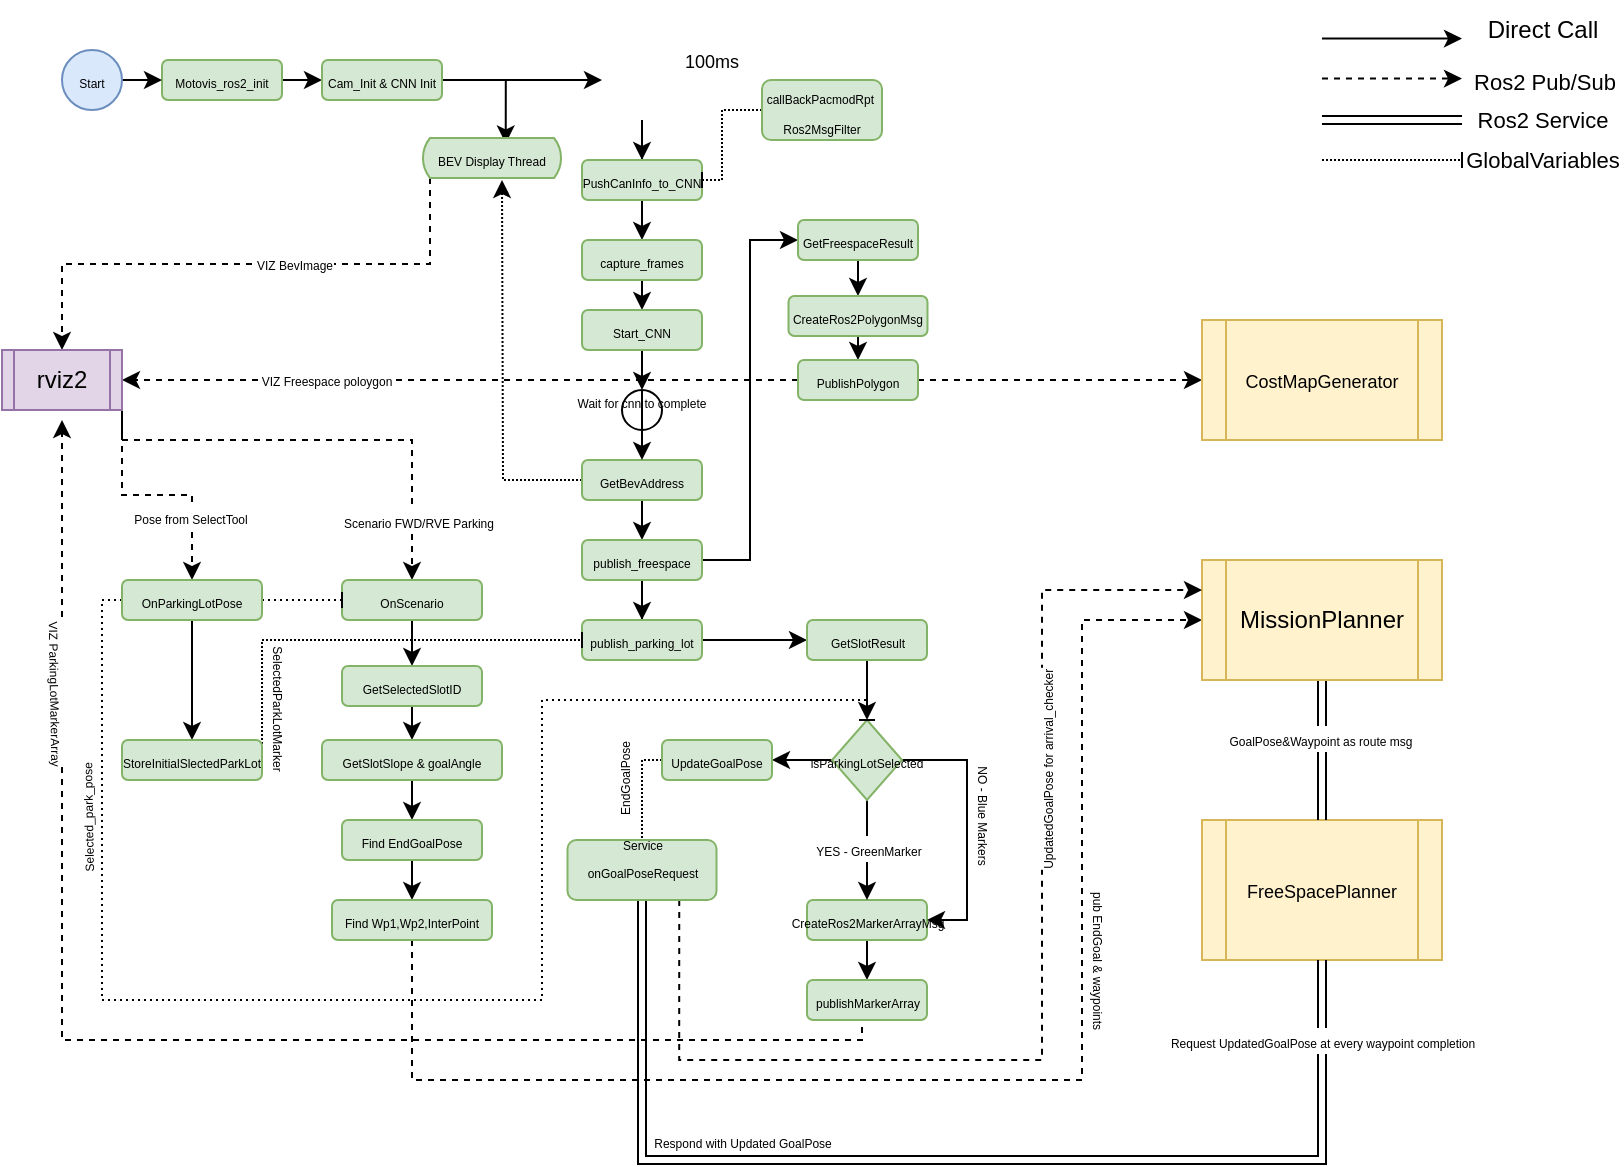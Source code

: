 <mxfile version="21.6.2" type="github">
  <diagram name="Page-1" id="-mco7TJi4aRfyRzVMiyg">
    <mxGraphModel dx="989" dy="553" grid="1" gridSize="10" guides="1" tooltips="1" connect="1" arrows="1" fold="1" page="1" pageScale="1" pageWidth="850" pageHeight="1100" math="0" shadow="0">
      <root>
        <mxCell id="0" />
        <mxCell id="1" parent="0" />
        <mxCell id="SGgT7MJGST8tAyNsxuXf-23" style="edgeStyle=orthogonalEdgeStyle;rounded=0;orthogonalLoop=1;jettySize=auto;html=1;exitX=1;exitY=0.5;exitDx=0;exitDy=0;entryX=0;entryY=0.5;entryDx=0;entryDy=0;" parent="1" source="SGgT7MJGST8tAyNsxuXf-1" target="SGgT7MJGST8tAyNsxuXf-3" edge="1">
          <mxGeometry relative="1" as="geometry" />
        </mxCell>
        <mxCell id="SGgT7MJGST8tAyNsxuXf-1" value="&lt;font style=&quot;font-size: 6px;&quot;&gt;Motovis_ros2_init&lt;/font&gt;" style="rounded=1;whiteSpace=wrap;html=1;fillColor=#d5e8d4;strokeColor=#82b366;" parent="1" vertex="1">
          <mxGeometry x="80" y="50" width="60" height="20" as="geometry" />
        </mxCell>
        <mxCell id="SGgT7MJGST8tAyNsxuXf-22" style="edgeStyle=orthogonalEdgeStyle;rounded=0;orthogonalLoop=1;jettySize=auto;html=1;exitX=1;exitY=0.5;exitDx=0;exitDy=0;entryX=0;entryY=0.5;entryDx=0;entryDy=0;" parent="1" source="SGgT7MJGST8tAyNsxuXf-2" target="SGgT7MJGST8tAyNsxuXf-1" edge="1">
          <mxGeometry relative="1" as="geometry" />
        </mxCell>
        <mxCell id="SGgT7MJGST8tAyNsxuXf-2" value="&lt;font style=&quot;font-size: 6px;&quot;&gt;Start&lt;/font&gt;" style="ellipse;whiteSpace=wrap;html=1;aspect=fixed;fillColor=#dae8fc;strokeColor=#6c8ebf;" parent="1" vertex="1">
          <mxGeometry x="30" y="45" width="30" height="30" as="geometry" />
        </mxCell>
        <mxCell id="SGgT7MJGST8tAyNsxuXf-24" style="edgeStyle=orthogonalEdgeStyle;rounded=0;orthogonalLoop=1;jettySize=auto;html=1;exitX=1;exitY=0.5;exitDx=0;exitDy=0;" parent="1" source="SGgT7MJGST8tAyNsxuXf-3" target="SGgT7MJGST8tAyNsxuXf-9" edge="1">
          <mxGeometry relative="1" as="geometry" />
        </mxCell>
        <mxCell id="SGgT7MJGST8tAyNsxuXf-25" style="edgeStyle=orthogonalEdgeStyle;rounded=0;orthogonalLoop=1;jettySize=auto;html=1;exitX=1;exitY=0.5;exitDx=0;exitDy=0;entryX=0.598;entryY=0.136;entryDx=0;entryDy=0;entryPerimeter=0;" parent="1" source="SGgT7MJGST8tAyNsxuXf-3" target="SGgT7MJGST8tAyNsxuXf-20" edge="1">
          <mxGeometry relative="1" as="geometry" />
        </mxCell>
        <mxCell id="SGgT7MJGST8tAyNsxuXf-3" value="&lt;font style=&quot;font-size: 6px;&quot;&gt;Cam_Init &amp;amp; CNN Init&lt;/font&gt;" style="rounded=1;whiteSpace=wrap;html=1;fillColor=#d5e8d4;strokeColor=#82b366;" parent="1" vertex="1">
          <mxGeometry x="160" y="50" width="60" height="20" as="geometry" />
        </mxCell>
        <mxCell id="SGgT7MJGST8tAyNsxuXf-27" style="edgeStyle=orthogonalEdgeStyle;rounded=0;orthogonalLoop=1;jettySize=auto;html=1;exitX=0.5;exitY=1;exitDx=0;exitDy=0;" parent="1" source="SGgT7MJGST8tAyNsxuXf-9" target="SGgT7MJGST8tAyNsxuXf-11" edge="1">
          <mxGeometry relative="1" as="geometry" />
        </mxCell>
        <mxCell id="SGgT7MJGST8tAyNsxuXf-9" value="" style="shape=image;html=1;verticalAlign=top;verticalLabelPosition=bottom;labelBackgroundColor=#ffffff;imageAspect=0;aspect=fixed;image=https://cdn3.iconfinder.com/data/icons/arrows-set-12/512/history-128.png" parent="1" vertex="1">
          <mxGeometry x="300" y="40" width="40" height="40" as="geometry" />
        </mxCell>
        <mxCell id="SGgT7MJGST8tAyNsxuXf-28" style="edgeStyle=orthogonalEdgeStyle;rounded=0;orthogonalLoop=1;jettySize=auto;html=1;exitX=0.5;exitY=1;exitDx=0;exitDy=0;entryX=0.5;entryY=0;entryDx=0;entryDy=0;" parent="1" source="SGgT7MJGST8tAyNsxuXf-11" target="SGgT7MJGST8tAyNsxuXf-13" edge="1">
          <mxGeometry relative="1" as="geometry" />
        </mxCell>
        <mxCell id="SGgT7MJGST8tAyNsxuXf-11" value="&lt;font style=&quot;font-size: 6px;&quot;&gt;PushCanInfo_to_CNN&lt;/font&gt;" style="rounded=1;whiteSpace=wrap;html=1;fillColor=#d5e8d4;strokeColor=#82b366;" parent="1" vertex="1">
          <mxGeometry x="290" y="100" width="60" height="20" as="geometry" />
        </mxCell>
        <mxCell id="SGgT7MJGST8tAyNsxuXf-29" style="edgeStyle=orthogonalEdgeStyle;rounded=0;orthogonalLoop=1;jettySize=auto;html=1;exitX=0.5;exitY=1;exitDx=0;exitDy=0;entryX=0.5;entryY=0;entryDx=0;entryDy=0;" parent="1" source="SGgT7MJGST8tAyNsxuXf-13" target="SGgT7MJGST8tAyNsxuXf-14" edge="1">
          <mxGeometry relative="1" as="geometry" />
        </mxCell>
        <mxCell id="SGgT7MJGST8tAyNsxuXf-13" value="&lt;font style=&quot;font-size: 6px;&quot;&gt;capture_frames&lt;/font&gt;" style="rounded=1;whiteSpace=wrap;html=1;fillColor=#d5e8d4;strokeColor=#82b366;" parent="1" vertex="1">
          <mxGeometry x="290" y="140" width="60" height="20" as="geometry" />
        </mxCell>
        <mxCell id="SGgT7MJGST8tAyNsxuXf-32" style="edgeStyle=orthogonalEdgeStyle;rounded=0;orthogonalLoop=1;jettySize=auto;html=1;exitX=0.5;exitY=1;exitDx=0;exitDy=0;entryX=0.5;entryY=0;entryDx=0;entryDy=0;" parent="1" source="SGgT7MJGST8tAyNsxuXf-14" target="SGgT7MJGST8tAyNsxuXf-31" edge="1">
          <mxGeometry relative="1" as="geometry" />
        </mxCell>
        <mxCell id="SGgT7MJGST8tAyNsxuXf-14" value="&lt;span style=&quot;font-size: 6px;&quot;&gt;Start_CNN&lt;/span&gt;" style="rounded=1;whiteSpace=wrap;html=1;fillColor=#d5e8d4;strokeColor=#82b366;" parent="1" vertex="1">
          <mxGeometry x="290" y="175" width="60" height="20" as="geometry" />
        </mxCell>
        <mxCell id="SGgT7MJGST8tAyNsxuXf-38" style="edgeStyle=orthogonalEdgeStyle;rounded=0;orthogonalLoop=1;jettySize=auto;html=1;exitX=0;exitY=0.5;exitDx=0;exitDy=0;dashed=1;dashPattern=1 1;" parent="1" source="SGgT7MJGST8tAyNsxuXf-15" edge="1">
          <mxGeometry relative="1" as="geometry">
            <mxPoint x="250" y="110" as="targetPoint" />
          </mxGeometry>
        </mxCell>
        <mxCell id="SGgT7MJGST8tAyNsxuXf-39" style="edgeStyle=orthogonalEdgeStyle;rounded=0;orthogonalLoop=1;jettySize=auto;html=1;exitX=0.5;exitY=1;exitDx=0;exitDy=0;entryX=0.5;entryY=0;entryDx=0;entryDy=0;" parent="1" source="SGgT7MJGST8tAyNsxuXf-15" target="SGgT7MJGST8tAyNsxuXf-17" edge="1">
          <mxGeometry relative="1" as="geometry" />
        </mxCell>
        <mxCell id="SGgT7MJGST8tAyNsxuXf-15" value="&lt;font style=&quot;font-size: 6px;&quot;&gt;GetBevAddress&lt;/font&gt;" style="rounded=1;whiteSpace=wrap;html=1;fillColor=#d5e8d4;strokeColor=#82b366;" parent="1" vertex="1">
          <mxGeometry x="290" y="250" width="60" height="20" as="geometry" />
        </mxCell>
        <mxCell id="SGgT7MJGST8tAyNsxuXf-40" style="edgeStyle=orthogonalEdgeStyle;rounded=0;orthogonalLoop=1;jettySize=auto;html=1;exitX=1;exitY=0.5;exitDx=0;exitDy=0;entryX=0;entryY=0.5;entryDx=0;entryDy=0;" parent="1" source="SGgT7MJGST8tAyNsxuXf-17" target="SGgT7MJGST8tAyNsxuXf-19" edge="1">
          <mxGeometry relative="1" as="geometry" />
        </mxCell>
        <mxCell id="SGgT7MJGST8tAyNsxuXf-91" style="edgeStyle=orthogonalEdgeStyle;rounded=0;orthogonalLoop=1;jettySize=auto;html=1;exitX=0.5;exitY=1;exitDx=0;exitDy=0;" parent="1" source="SGgT7MJGST8tAyNsxuXf-17" target="SGgT7MJGST8tAyNsxuXf-52" edge="1">
          <mxGeometry relative="1" as="geometry" />
        </mxCell>
        <mxCell id="SGgT7MJGST8tAyNsxuXf-17" value="&lt;font style=&quot;font-size: 6px;&quot;&gt;publish_freespace&lt;/font&gt;" style="rounded=1;whiteSpace=wrap;html=1;fillColor=#d5e8d4;strokeColor=#82b366;" parent="1" vertex="1">
          <mxGeometry x="290" y="290" width="60" height="20" as="geometry" />
        </mxCell>
        <mxCell id="SGgT7MJGST8tAyNsxuXf-119" style="edgeStyle=orthogonalEdgeStyle;rounded=0;orthogonalLoop=1;jettySize=auto;html=1;exitX=0.5;exitY=1;exitDx=0;exitDy=0;entryX=0.5;entryY=0;entryDx=0;entryDy=0;" parent="1" source="SGgT7MJGST8tAyNsxuXf-19" target="SGgT7MJGST8tAyNsxuXf-41" edge="1">
          <mxGeometry relative="1" as="geometry" />
        </mxCell>
        <mxCell id="SGgT7MJGST8tAyNsxuXf-19" value="&lt;font style=&quot;font-size: 6px;&quot;&gt;GetFreespaceResult&lt;/font&gt;" style="rounded=1;whiteSpace=wrap;html=1;fillColor=#d5e8d4;strokeColor=#82b366;" parent="1" vertex="1">
          <mxGeometry x="398" y="130" width="60" height="20" as="geometry" />
        </mxCell>
        <mxCell id="SGgT7MJGST8tAyNsxuXf-54" style="edgeStyle=orthogonalEdgeStyle;rounded=0;orthogonalLoop=1;jettySize=auto;html=1;exitX=0;exitY=0;exitDx=4;exitDy=20;exitPerimeter=0;dashed=1;" parent="1" source="SGgT7MJGST8tAyNsxuXf-20" target="SGgT7MJGST8tAyNsxuXf-53" edge="1">
          <mxGeometry relative="1" as="geometry" />
        </mxCell>
        <mxCell id="SGgT7MJGST8tAyNsxuXf-117" value="&lt;font style=&quot;font-size: 6px;&quot;&gt;VIZ BevImage&lt;/font&gt;" style="edgeLabel;html=1;align=center;verticalAlign=middle;resizable=0;points=[];" parent="SGgT7MJGST8tAyNsxuXf-54" vertex="1" connectable="0">
          <mxGeometry x="-0.178" y="-1" relative="1" as="geometry">
            <mxPoint as="offset" />
          </mxGeometry>
        </mxCell>
        <mxCell id="SGgT7MJGST8tAyNsxuXf-20" value="&lt;font style=&quot;font-size: 6px;&quot;&gt;BEV Display Thread&lt;/font&gt;" style="html=1;dashed=0;whiteSpace=wrap;shape=mxgraph.dfd.loop;fillColor=#d5e8d4;strokeColor=#82b366;" parent="1" vertex="1">
          <mxGeometry x="210" y="89" width="70" height="20" as="geometry" />
        </mxCell>
        <mxCell id="SGgT7MJGST8tAyNsxuXf-33" style="edgeStyle=orthogonalEdgeStyle;rounded=0;orthogonalLoop=1;jettySize=auto;html=1;exitX=0.5;exitY=1;exitDx=0;exitDy=0;entryX=0.5;entryY=0;entryDx=0;entryDy=0;" parent="1" source="SGgT7MJGST8tAyNsxuXf-31" target="SGgT7MJGST8tAyNsxuXf-15" edge="1">
          <mxGeometry relative="1" as="geometry" />
        </mxCell>
        <mxCell id="SGgT7MJGST8tAyNsxuXf-31" value="" style="shape=lineEllipse;line=vertical;perimeter=ellipsePerimeter;whiteSpace=wrap;html=1;backgroundOutline=1;" parent="1" vertex="1">
          <mxGeometry x="310" y="215" width="20" height="20" as="geometry" />
        </mxCell>
        <mxCell id="SGgT7MJGST8tAyNsxuXf-34" value="&lt;font style=&quot;font-size: 6px;&quot;&gt;Wait for cnn to complete&lt;/font&gt;" style="text;html=1;strokeColor=none;fillColor=none;align=center;verticalAlign=middle;whiteSpace=wrap;rounded=0;" parent="1" vertex="1">
          <mxGeometry x="280" y="215" width="80" height="10" as="geometry" />
        </mxCell>
        <mxCell id="SGgT7MJGST8tAyNsxuXf-120" style="edgeStyle=orthogonalEdgeStyle;rounded=0;orthogonalLoop=1;jettySize=auto;html=1;exitX=0.5;exitY=1;exitDx=0;exitDy=0;entryX=0.5;entryY=0;entryDx=0;entryDy=0;" parent="1" source="SGgT7MJGST8tAyNsxuXf-41" target="SGgT7MJGST8tAyNsxuXf-45" edge="1">
          <mxGeometry relative="1" as="geometry" />
        </mxCell>
        <mxCell id="SGgT7MJGST8tAyNsxuXf-41" value="&lt;font style=&quot;font-size: 6px;&quot;&gt;CreateRos2PolygonMsg&lt;/font&gt;" style="rounded=1;whiteSpace=wrap;html=1;fillColor=#d5e8d4;strokeColor=#82b366;" parent="1" vertex="1">
          <mxGeometry x="393.25" y="168" width="69.5" height="20" as="geometry" />
        </mxCell>
        <mxCell id="SGgT7MJGST8tAyNsxuXf-51" style="edgeStyle=orthogonalEdgeStyle;rounded=0;orthogonalLoop=1;jettySize=auto;html=1;exitX=1;exitY=0.5;exitDx=0;exitDy=0;entryX=0;entryY=0.5;entryDx=0;entryDy=0;dashed=1;" parent="1" source="SGgT7MJGST8tAyNsxuXf-45" target="SGgT7MJGST8tAyNsxuXf-49" edge="1">
          <mxGeometry relative="1" as="geometry" />
        </mxCell>
        <mxCell id="SGgT7MJGST8tAyNsxuXf-55" style="edgeStyle=orthogonalEdgeStyle;rounded=0;orthogonalLoop=1;jettySize=auto;html=1;exitX=0;exitY=0.5;exitDx=0;exitDy=0;entryX=1;entryY=0.5;entryDx=0;entryDy=0;dashed=1;" parent="1" source="SGgT7MJGST8tAyNsxuXf-45" target="SGgT7MJGST8tAyNsxuXf-53" edge="1">
          <mxGeometry relative="1" as="geometry">
            <Array as="points">
              <mxPoint x="395" y="210" />
              <mxPoint x="140" y="210" />
              <mxPoint x="140" y="215" />
            </Array>
          </mxGeometry>
        </mxCell>
        <mxCell id="SGgT7MJGST8tAyNsxuXf-116" value="&lt;font style=&quot;font-size: 6px;&quot;&gt;VIZ Freespace poloygon&lt;/font&gt;" style="edgeLabel;html=1;align=center;verticalAlign=middle;resizable=0;points=[];" parent="SGgT7MJGST8tAyNsxuXf-55" vertex="1" connectable="0">
          <mxGeometry x="0.396" y="-1" relative="1" as="geometry">
            <mxPoint as="offset" />
          </mxGeometry>
        </mxCell>
        <mxCell id="SGgT7MJGST8tAyNsxuXf-45" value="&lt;font style=&quot;font-size: 6px;&quot;&gt;PublishPolygon&lt;/font&gt;" style="rounded=1;whiteSpace=wrap;html=1;fillColor=#d5e8d4;strokeColor=#82b366;" parent="1" vertex="1">
          <mxGeometry x="398" y="200" width="60" height="20" as="geometry" />
        </mxCell>
        <mxCell id="SGgT7MJGST8tAyNsxuXf-49" value="&lt;font style=&quot;font-size: 9px;&quot;&gt;CostMapGenerator&lt;/font&gt;" style="shape=process;whiteSpace=wrap;html=1;backgroundOutline=1;fillColor=#fff2cc;strokeColor=#d6b656;" parent="1" vertex="1">
          <mxGeometry x="600" y="180" width="120" height="60" as="geometry" />
        </mxCell>
        <mxCell id="SGgT7MJGST8tAyNsxuXf-50" value="&lt;font style=&quot;font-size: 9px;&quot;&gt;FreeSpacePlanner&lt;/font&gt;" style="shape=process;whiteSpace=wrap;html=1;backgroundOutline=1;fillColor=#fff2cc;strokeColor=#d6b656;" parent="1" vertex="1">
          <mxGeometry x="600" y="430" width="120" height="70" as="geometry" />
        </mxCell>
        <mxCell id="SGgT7MJGST8tAyNsxuXf-60" style="edgeStyle=orthogonalEdgeStyle;rounded=0;orthogonalLoop=1;jettySize=auto;html=1;exitX=1;exitY=0.5;exitDx=0;exitDy=0;entryX=0;entryY=0.5;entryDx=0;entryDy=0;" parent="1" source="SGgT7MJGST8tAyNsxuXf-52" target="SGgT7MJGST8tAyNsxuXf-57" edge="1">
          <mxGeometry relative="1" as="geometry">
            <mxPoint x="380" y="330" as="targetPoint" />
          </mxGeometry>
        </mxCell>
        <mxCell id="SGgT7MJGST8tAyNsxuXf-52" value="&lt;font style=&quot;font-size: 6px;&quot;&gt;publish_parking_lot&lt;/font&gt;" style="rounded=1;whiteSpace=wrap;html=1;fillColor=#d5e8d4;strokeColor=#82b366;" parent="1" vertex="1">
          <mxGeometry x="290" y="330" width="60" height="20" as="geometry" />
        </mxCell>
        <mxCell id="SGgT7MJGST8tAyNsxuXf-74" style="edgeStyle=orthogonalEdgeStyle;rounded=0;orthogonalLoop=1;jettySize=auto;html=1;exitX=1;exitY=0.5;exitDx=0;exitDy=0;entryX=0.5;entryY=0;entryDx=0;entryDy=0;dashed=1;" parent="1" source="SGgT7MJGST8tAyNsxuXf-53" target="SGgT7MJGST8tAyNsxuXf-73" edge="1">
          <mxGeometry relative="1" as="geometry">
            <Array as="points">
              <mxPoint x="60" y="240" />
              <mxPoint x="205" y="240" />
            </Array>
          </mxGeometry>
        </mxCell>
        <mxCell id="SGgT7MJGST8tAyNsxuXf-75" value="&lt;font style=&quot;font-size: 6px;&quot;&gt;Scenario FWD/RVE Parking&lt;/font&gt;" style="edgeLabel;html=1;align=center;verticalAlign=middle;resizable=0;points=[];rotation=0;" parent="SGgT7MJGST8tAyNsxuXf-74" vertex="1" connectable="0">
          <mxGeometry x="0.259" relative="1" as="geometry">
            <mxPoint x="24" y="40" as="offset" />
          </mxGeometry>
        </mxCell>
        <mxCell id="SGgT7MJGST8tAyNsxuXf-99" style="edgeStyle=orthogonalEdgeStyle;rounded=0;orthogonalLoop=1;jettySize=auto;html=1;exitX=1;exitY=1;exitDx=0;exitDy=0;dashed=1;" parent="1" source="SGgT7MJGST8tAyNsxuXf-53" target="SGgT7MJGST8tAyNsxuXf-98" edge="1">
          <mxGeometry relative="1" as="geometry" />
        </mxCell>
        <mxCell id="SGgT7MJGST8tAyNsxuXf-100" value="&lt;font style=&quot;font-size: 6px;&quot;&gt;Pose from SelectTool&lt;/font&gt;" style="edgeLabel;html=1;align=center;verticalAlign=middle;resizable=0;points=[];" parent="SGgT7MJGST8tAyNsxuXf-99" vertex="1" connectable="0">
          <mxGeometry x="0.459" y="-1" relative="1" as="geometry">
            <mxPoint as="offset" />
          </mxGeometry>
        </mxCell>
        <mxCell id="SGgT7MJGST8tAyNsxuXf-53" value="rviz2" style="shape=process;whiteSpace=wrap;html=1;backgroundOutline=1;fillColor=#e1d5e7;strokeColor=#9673a6;" parent="1" vertex="1">
          <mxGeometry y="195" width="60" height="30" as="geometry" />
        </mxCell>
        <mxCell id="SGgT7MJGST8tAyNsxuXf-107" style="edgeStyle=orthogonalEdgeStyle;rounded=0;orthogonalLoop=1;jettySize=auto;html=1;exitX=0.5;exitY=1;exitDx=0;exitDy=0;entryX=0.5;entryY=0;entryDx=0;entryDy=0;" parent="1" source="SGgT7MJGST8tAyNsxuXf-57" target="SGgT7MJGST8tAyNsxuXf-64" edge="1">
          <mxGeometry relative="1" as="geometry" />
        </mxCell>
        <mxCell id="SGgT7MJGST8tAyNsxuXf-57" value="&lt;font style=&quot;font-size: 6px;&quot;&gt;GetSlotResult&lt;/font&gt;" style="rounded=1;whiteSpace=wrap;html=1;fillColor=#d5e8d4;strokeColor=#82b366;" parent="1" vertex="1">
          <mxGeometry x="402.5" y="330" width="60" height="20" as="geometry" />
        </mxCell>
        <mxCell id="SGgT7MJGST8tAyNsxuXf-102" style="edgeStyle=orthogonalEdgeStyle;rounded=0;orthogonalLoop=1;jettySize=auto;html=1;exitX=0.5;exitY=1;exitDx=0;exitDy=0;entryX=0.5;entryY=0;entryDx=0;entryDy=0;" parent="1" source="SGgT7MJGST8tAyNsxuXf-62" target="SGgT7MJGST8tAyNsxuXf-70" edge="1">
          <mxGeometry relative="1" as="geometry" />
        </mxCell>
        <mxCell id="SGgT7MJGST8tAyNsxuXf-62" value="&lt;font style=&quot;font-size: 6px;&quot;&gt;CreateRos2MarkerArrayMsg&lt;/font&gt;" style="rounded=1;whiteSpace=wrap;html=1;fillColor=#d5e8d4;strokeColor=#82b366;" parent="1" vertex="1">
          <mxGeometry x="402.5" y="470" width="60" height="20" as="geometry" />
        </mxCell>
        <mxCell id="SGgT7MJGST8tAyNsxuXf-65" style="edgeStyle=orthogonalEdgeStyle;rounded=0;orthogonalLoop=1;jettySize=auto;html=1;exitX=0.5;exitY=1;exitDx=0;exitDy=0;entryX=0.5;entryY=0;entryDx=0;entryDy=0;" parent="1" source="SGgT7MJGST8tAyNsxuXf-64" target="SGgT7MJGST8tAyNsxuXf-62" edge="1">
          <mxGeometry relative="1" as="geometry" />
        </mxCell>
        <mxCell id="SGgT7MJGST8tAyNsxuXf-66" value="&lt;font style=&quot;font-size: 6px;&quot;&gt;YES - GreenMarker&lt;/font&gt;" style="edgeLabel;html=1;align=center;verticalAlign=middle;resizable=0;points=[];" parent="SGgT7MJGST8tAyNsxuXf-65" vertex="1" connectable="0">
          <mxGeometry x="-0.219" y="2" relative="1" as="geometry">
            <mxPoint x="-2" y="4" as="offset" />
          </mxGeometry>
        </mxCell>
        <mxCell id="SGgT7MJGST8tAyNsxuXf-67" style="edgeStyle=orthogonalEdgeStyle;rounded=0;orthogonalLoop=1;jettySize=auto;html=1;exitX=1;exitY=0.5;exitDx=0;exitDy=0;entryX=1;entryY=0.5;entryDx=0;entryDy=0;" parent="1" source="SGgT7MJGST8tAyNsxuXf-64" target="SGgT7MJGST8tAyNsxuXf-62" edge="1">
          <mxGeometry relative="1" as="geometry" />
        </mxCell>
        <mxCell id="SGgT7MJGST8tAyNsxuXf-68" value="&lt;font style=&quot;font-size: 6px;&quot;&gt;NO - Blue Markers&lt;/font&gt;" style="edgeLabel;html=1;align=center;verticalAlign=middle;resizable=0;points=[];rotation=90;" parent="SGgT7MJGST8tAyNsxuXf-67" vertex="1" connectable="0">
          <mxGeometry x="-0.138" y="-2" relative="1" as="geometry">
            <mxPoint x="12" y="3" as="offset" />
          </mxGeometry>
        </mxCell>
        <mxCell id="SGgT7MJGST8tAyNsxuXf-106" style="edgeStyle=orthogonalEdgeStyle;rounded=0;orthogonalLoop=1;jettySize=auto;html=1;exitX=0.5;exitY=1;exitDx=0;exitDy=0;entryX=1;entryY=0.5;entryDx=0;entryDy=0;" parent="1" source="SGgT7MJGST8tAyNsxuXf-64" target="SGgT7MJGST8tAyNsxuXf-105" edge="1">
          <mxGeometry relative="1" as="geometry">
            <Array as="points">
              <mxPoint x="433" y="400" />
            </Array>
          </mxGeometry>
        </mxCell>
        <mxCell id="SGgT7MJGST8tAyNsxuXf-64" value="&lt;font style=&quot;font-size: 6px;&quot;&gt;isParkingLotSelected&lt;/font&gt;" style="rhombus;whiteSpace=wrap;html=1;fillColor=#d5e8d4;strokeColor=#82b366;" parent="1" vertex="1">
          <mxGeometry x="415" y="380" width="35" height="40" as="geometry" />
        </mxCell>
        <mxCell id="SGgT7MJGST8tAyNsxuXf-92" style="edgeStyle=orthogonalEdgeStyle;rounded=0;orthogonalLoop=1;jettySize=auto;html=1;exitX=0.5;exitY=1;exitDx=0;exitDy=0;dashed=1;" parent="1" source="SGgT7MJGST8tAyNsxuXf-70" edge="1">
          <mxGeometry relative="1" as="geometry">
            <mxPoint x="30" y="230" as="targetPoint" />
            <Array as="points">
              <mxPoint x="430" y="540" />
              <mxPoint x="30" y="540" />
            </Array>
          </mxGeometry>
        </mxCell>
        <mxCell id="SGgT7MJGST8tAyNsxuXf-93" value="&lt;font style=&quot;font-size: 6px;&quot;&gt;VIZ ParkingLotMarkerArray&lt;/font&gt;" style="edgeLabel;html=1;align=center;verticalAlign=middle;resizable=0;points=[];rotation=89;" parent="SGgT7MJGST8tAyNsxuXf-92" vertex="1" connectable="0">
          <mxGeometry x="0.624" y="2" relative="1" as="geometry">
            <mxPoint as="offset" />
          </mxGeometry>
        </mxCell>
        <mxCell id="SGgT7MJGST8tAyNsxuXf-70" value="&lt;font style=&quot;font-size: 6px;&quot;&gt;publishMarkerArray&lt;/font&gt;" style="rounded=1;whiteSpace=wrap;html=1;fillColor=#d5e8d4;strokeColor=#82b366;" parent="1" vertex="1">
          <mxGeometry x="402.5" y="510" width="60" height="20" as="geometry" />
        </mxCell>
        <mxCell id="SGgT7MJGST8tAyNsxuXf-84" style="edgeStyle=orthogonalEdgeStyle;rounded=0;orthogonalLoop=1;jettySize=auto;html=1;exitX=0.5;exitY=1;exitDx=0;exitDy=0;entryX=0.5;entryY=0;entryDx=0;entryDy=0;" parent="1" source="SGgT7MJGST8tAyNsxuXf-73" target="SGgT7MJGST8tAyNsxuXf-76" edge="1">
          <mxGeometry relative="1" as="geometry" />
        </mxCell>
        <mxCell id="SGgT7MJGST8tAyNsxuXf-73" value="&lt;font style=&quot;font-size: 6px;&quot;&gt;OnScenario&lt;/font&gt;" style="rounded=1;whiteSpace=wrap;html=1;fillColor=#d5e8d4;strokeColor=#82b366;" parent="1" vertex="1">
          <mxGeometry x="170" y="310" width="70" height="20" as="geometry" />
        </mxCell>
        <mxCell id="SGgT7MJGST8tAyNsxuXf-85" style="edgeStyle=orthogonalEdgeStyle;rounded=0;orthogonalLoop=1;jettySize=auto;html=1;exitX=0.5;exitY=1;exitDx=0;exitDy=0;entryX=0.5;entryY=0;entryDx=0;entryDy=0;" parent="1" source="SGgT7MJGST8tAyNsxuXf-76" target="SGgT7MJGST8tAyNsxuXf-77" edge="1">
          <mxGeometry relative="1" as="geometry" />
        </mxCell>
        <mxCell id="SGgT7MJGST8tAyNsxuXf-76" value="&lt;font style=&quot;font-size: 6px;&quot;&gt;GetSelectedSlotID&lt;/font&gt;" style="rounded=1;whiteSpace=wrap;html=1;fillColor=#d5e8d4;strokeColor=#82b366;" parent="1" vertex="1">
          <mxGeometry x="170" y="353" width="70" height="20" as="geometry" />
        </mxCell>
        <mxCell id="SGgT7MJGST8tAyNsxuXf-86" style="edgeStyle=orthogonalEdgeStyle;rounded=0;orthogonalLoop=1;jettySize=auto;html=1;exitX=0.5;exitY=1;exitDx=0;exitDy=0;entryX=0.5;entryY=0;entryDx=0;entryDy=0;" parent="1" source="SGgT7MJGST8tAyNsxuXf-77" target="SGgT7MJGST8tAyNsxuXf-78" edge="1">
          <mxGeometry relative="1" as="geometry" />
        </mxCell>
        <mxCell id="SGgT7MJGST8tAyNsxuXf-77" value="&lt;font style=&quot;font-size: 6px;&quot;&gt;GetSlotSlope &amp;amp; goalAngle&lt;/font&gt;" style="rounded=1;whiteSpace=wrap;html=1;fillColor=#d5e8d4;strokeColor=#82b366;" parent="1" vertex="1">
          <mxGeometry x="160" y="390" width="90" height="20" as="geometry" />
        </mxCell>
        <mxCell id="SGgT7MJGST8tAyNsxuXf-87" style="edgeStyle=orthogonalEdgeStyle;rounded=0;orthogonalLoop=1;jettySize=auto;html=1;exitX=0.5;exitY=1;exitDx=0;exitDy=0;entryX=0.5;entryY=0;entryDx=0;entryDy=0;" parent="1" source="SGgT7MJGST8tAyNsxuXf-78" target="SGgT7MJGST8tAyNsxuXf-82" edge="1">
          <mxGeometry relative="1" as="geometry" />
        </mxCell>
        <mxCell id="SGgT7MJGST8tAyNsxuXf-78" value="&lt;font style=&quot;font-size: 6px;&quot;&gt;Find EndGoalPose&lt;/font&gt;" style="rounded=1;whiteSpace=wrap;html=1;fillColor=#d5e8d4;strokeColor=#82b366;" parent="1" vertex="1">
          <mxGeometry x="170" y="430" width="70" height="20" as="geometry" />
        </mxCell>
        <mxCell id="SGgT7MJGST8tAyNsxuXf-89" style="edgeStyle=orthogonalEdgeStyle;rounded=0;orthogonalLoop=1;jettySize=auto;html=1;exitX=0.5;exitY=1;exitDx=0;exitDy=0;entryX=0;entryY=0.5;entryDx=0;entryDy=0;dashed=1;" parent="1" source="SGgT7MJGST8tAyNsxuXf-82" target="SGgT7MJGST8tAyNsxuXf-88" edge="1">
          <mxGeometry relative="1" as="geometry">
            <Array as="points">
              <mxPoint x="205" y="560" />
              <mxPoint x="540" y="560" />
              <mxPoint x="540" y="330" />
            </Array>
          </mxGeometry>
        </mxCell>
        <mxCell id="SGgT7MJGST8tAyNsxuXf-90" value="&lt;font style=&quot;font-size: 6px;&quot;&gt;pub EndGoal &amp;amp; waypoints&lt;/font&gt;" style="edgeLabel;html=1;align=center;verticalAlign=middle;resizable=0;points=[];rotation=90;" parent="SGgT7MJGST8tAyNsxuXf-89" vertex="1" connectable="0">
          <mxGeometry x="-0.339" y="-1" relative="1" as="geometry">
            <mxPoint x="185" y="-61" as="offset" />
          </mxGeometry>
        </mxCell>
        <mxCell id="SGgT7MJGST8tAyNsxuXf-82" value="&lt;span style=&quot;font-size: 6px;&quot;&gt;Find Wp1,Wp2,InterPoint&lt;/span&gt;" style="rounded=1;whiteSpace=wrap;html=1;fillColor=#d5e8d4;strokeColor=#82b366;" parent="1" vertex="1">
          <mxGeometry x="165" y="470" width="80" height="20" as="geometry" />
        </mxCell>
        <mxCell id="SGgT7MJGST8tAyNsxuXf-94" style="edgeStyle=orthogonalEdgeStyle;rounded=0;orthogonalLoop=1;jettySize=auto;html=1;exitX=0.5;exitY=1;exitDx=0;exitDy=0;shape=link;" parent="1" source="SGgT7MJGST8tAyNsxuXf-88" target="SGgT7MJGST8tAyNsxuXf-50" edge="1">
          <mxGeometry relative="1" as="geometry" />
        </mxCell>
        <mxCell id="SGgT7MJGST8tAyNsxuXf-95" value="&lt;font style=&quot;font-size: 6px;&quot;&gt;GoalPose&amp;amp;Waypoint as route msg&lt;/font&gt;" style="edgeLabel;html=1;align=center;verticalAlign=middle;resizable=0;points=[];" parent="SGgT7MJGST8tAyNsxuXf-94" vertex="1" connectable="0">
          <mxGeometry x="-0.166" y="-1" relative="1" as="geometry">
            <mxPoint as="offset" />
          </mxGeometry>
        </mxCell>
        <mxCell id="SGgT7MJGST8tAyNsxuXf-88" value="MissionPlanner" style="shape=process;whiteSpace=wrap;html=1;backgroundOutline=1;fillColor=#fff2cc;strokeColor=#d6b656;" parent="1" vertex="1">
          <mxGeometry x="600" y="300" width="120" height="60" as="geometry" />
        </mxCell>
        <mxCell id="SGgT7MJGST8tAyNsxuXf-96" value="" style="endArrow=classic;html=1;rounded=0;" parent="1" edge="1">
          <mxGeometry width="50" height="50" relative="1" as="geometry">
            <mxPoint x="660" y="39.31" as="sourcePoint" />
            <mxPoint x="730" y="39.31" as="targetPoint" />
            <Array as="points" />
          </mxGeometry>
        </mxCell>
        <mxCell id="SGgT7MJGST8tAyNsxuXf-101" style="edgeStyle=orthogonalEdgeStyle;rounded=0;orthogonalLoop=1;jettySize=auto;html=1;exitX=0;exitY=0.5;exitDx=0;exitDy=0;entryX=0.5;entryY=0;entryDx=0;entryDy=0;dashed=1;dashPattern=1 2;endArrow=baseDash;endFill=0;" parent="1" source="SGgT7MJGST8tAyNsxuXf-98" target="SGgT7MJGST8tAyNsxuXf-64" edge="1">
          <mxGeometry relative="1" as="geometry">
            <Array as="points">
              <mxPoint x="50" y="320" />
              <mxPoint x="50" y="520" />
              <mxPoint x="270" y="520" />
              <mxPoint x="270" y="370" />
              <mxPoint x="433" y="370" />
            </Array>
          </mxGeometry>
        </mxCell>
        <mxCell id="SGgT7MJGST8tAyNsxuXf-104" value="&lt;font style=&quot;font-size: 6px;&quot;&gt;Selected_park_pose&lt;/font&gt;" style="edgeLabel;html=1;align=center;verticalAlign=middle;resizable=0;points=[];rotation=-91;" parent="SGgT7MJGST8tAyNsxuXf-101" vertex="1" connectable="0">
          <mxGeometry x="-0.591" y="2" relative="1" as="geometry">
            <mxPoint x="-11" y="-35" as="offset" />
          </mxGeometry>
        </mxCell>
        <mxCell id="SGgT7MJGST8tAyNsxuXf-103" style="edgeStyle=orthogonalEdgeStyle;rounded=0;orthogonalLoop=1;jettySize=auto;html=1;exitX=1;exitY=0.5;exitDx=0;exitDy=0;dashed=1;dashPattern=1 2;endArrow=baseDash;endFill=0;" parent="1" source="SGgT7MJGST8tAyNsxuXf-98" target="SGgT7MJGST8tAyNsxuXf-73" edge="1">
          <mxGeometry relative="1" as="geometry" />
        </mxCell>
        <mxCell id="SGgT7MJGST8tAyNsxuXf-134" style="edgeStyle=orthogonalEdgeStyle;rounded=0;orthogonalLoop=1;jettySize=auto;html=1;exitX=0.5;exitY=1;exitDx=0;exitDy=0;entryX=0.5;entryY=0;entryDx=0;entryDy=0;" parent="1" source="SGgT7MJGST8tAyNsxuXf-98" target="SGgT7MJGST8tAyNsxuXf-133" edge="1">
          <mxGeometry relative="1" as="geometry" />
        </mxCell>
        <mxCell id="SGgT7MJGST8tAyNsxuXf-98" value="&lt;font style=&quot;font-size: 6px;&quot;&gt;OnParkingLotPose&lt;/font&gt;" style="rounded=1;whiteSpace=wrap;html=1;fillColor=#d5e8d4;strokeColor=#82b366;" parent="1" vertex="1">
          <mxGeometry x="60" y="310" width="70" height="20" as="geometry" />
        </mxCell>
        <mxCell id="SGgT7MJGST8tAyNsxuXf-109" style="edgeStyle=orthogonalEdgeStyle;rounded=0;orthogonalLoop=1;jettySize=auto;html=1;exitX=0;exitY=0.5;exitDx=0;exitDy=0;entryX=0.5;entryY=0;entryDx=0;entryDy=0;dashed=1;dashPattern=1 1;strokeColor=default;endArrow=baseDash;endFill=0;" parent="1" source="SGgT7MJGST8tAyNsxuXf-105" target="SGgT7MJGST8tAyNsxuXf-108" edge="1">
          <mxGeometry relative="1" as="geometry">
            <Array as="points">
              <mxPoint x="320" y="400" />
            </Array>
          </mxGeometry>
        </mxCell>
        <mxCell id="SGgT7MJGST8tAyNsxuXf-110" value="&lt;font style=&quot;font-size: 6px;&quot;&gt;EndGoalPose&lt;/font&gt;" style="edgeLabel;html=1;align=center;verticalAlign=middle;resizable=0;points=[];rotation=-90;" parent="SGgT7MJGST8tAyNsxuXf-109" vertex="1" connectable="0">
          <mxGeometry x="-0.371" y="1" relative="1" as="geometry">
            <mxPoint x="-11" y="4" as="offset" />
          </mxGeometry>
        </mxCell>
        <mxCell id="SGgT7MJGST8tAyNsxuXf-105" value="&lt;font style=&quot;font-size: 6px;&quot;&gt;UpdateGoalPose&lt;/font&gt;" style="rounded=1;whiteSpace=wrap;html=1;fillColor=#d5e8d4;strokeColor=#82b366;" parent="1" vertex="1">
          <mxGeometry x="330" y="390" width="55" height="20" as="geometry" />
        </mxCell>
        <mxCell id="SGgT7MJGST8tAyNsxuXf-112" style="edgeStyle=orthogonalEdgeStyle;rounded=0;orthogonalLoop=1;jettySize=auto;html=1;exitX=0.5;exitY=1;exitDx=0;exitDy=0;entryX=0.5;entryY=1;entryDx=0;entryDy=0;shape=link;" parent="1" source="SGgT7MJGST8tAyNsxuXf-108" target="SGgT7MJGST8tAyNsxuXf-50" edge="1">
          <mxGeometry relative="1" as="geometry">
            <Array as="points">
              <mxPoint x="320" y="600" />
              <mxPoint x="660" y="600" />
            </Array>
          </mxGeometry>
        </mxCell>
        <mxCell id="SGgT7MJGST8tAyNsxuXf-114" value="&lt;font style=&quot;font-size: 6px;&quot;&gt;Request UpdatedGoalPose at every waypoint completion&lt;/font&gt;" style="edgeLabel;html=1;align=center;verticalAlign=middle;resizable=0;points=[];" parent="SGgT7MJGST8tAyNsxuXf-112" vertex="1" connectable="0">
          <mxGeometry x="0.929" y="-4" relative="1" as="geometry">
            <mxPoint x="-4" y="20" as="offset" />
          </mxGeometry>
        </mxCell>
        <mxCell id="SGgT7MJGST8tAyNsxuXf-115" value="&lt;font style=&quot;font-size: 6px;&quot;&gt;Respond with Updated GoalPose&lt;/font&gt;" style="edgeLabel;html=1;align=center;verticalAlign=middle;resizable=0;points=[];" parent="SGgT7MJGST8tAyNsxuXf-112" vertex="1" connectable="0">
          <mxGeometry x="-0.942" relative="1" as="geometry">
            <mxPoint x="50" y="103" as="offset" />
          </mxGeometry>
        </mxCell>
        <mxCell id="YeCXha6RfLNIHZASDCSi-1" style="edgeStyle=orthogonalEdgeStyle;rounded=0;orthogonalLoop=1;jettySize=auto;html=1;exitX=0.75;exitY=1;exitDx=0;exitDy=0;entryX=0;entryY=0.25;entryDx=0;entryDy=0;dashed=1;" edge="1" parent="1" source="SGgT7MJGST8tAyNsxuXf-108" target="SGgT7MJGST8tAyNsxuXf-88">
          <mxGeometry relative="1" as="geometry">
            <Array as="points">
              <mxPoint x="339" y="550" />
              <mxPoint x="520" y="550" />
              <mxPoint x="520" y="315" />
            </Array>
          </mxGeometry>
        </mxCell>
        <mxCell id="YeCXha6RfLNIHZASDCSi-2" value="&lt;font style=&quot;font-size: 6px;&quot;&gt;UpdatedGoalPose for arrival_checker&lt;/font&gt;" style="edgeLabel;html=1;align=center;verticalAlign=middle;resizable=0;points=[];rotation=-90;" vertex="1" connectable="0" parent="YeCXha6RfLNIHZASDCSi-1">
          <mxGeometry x="0.41" y="-1" relative="1" as="geometry">
            <mxPoint as="offset" />
          </mxGeometry>
        </mxCell>
        <mxCell id="SGgT7MJGST8tAyNsxuXf-108" value="&lt;font style=&quot;font-size: 6px;&quot;&gt;Service&lt;br&gt;onGoalPoseRequest&lt;br&gt;&lt;br&gt;&lt;/font&gt;" style="rounded=1;whiteSpace=wrap;html=1;fillColor=#d5e8d4;strokeColor=#82b366;" parent="1" vertex="1">
          <mxGeometry x="282.75" y="440" width="74.5" height="30" as="geometry" />
        </mxCell>
        <mxCell id="SGgT7MJGST8tAyNsxuXf-118" value="&lt;font style=&quot;font-size: 9px;&quot;&gt;100ms&lt;/font&gt;" style="text;html=1;strokeColor=none;fillColor=none;align=center;verticalAlign=middle;whiteSpace=wrap;rounded=0;" parent="1" vertex="1">
          <mxGeometry x="330" y="40" width="50" height="20" as="geometry" />
        </mxCell>
        <mxCell id="SGgT7MJGST8tAyNsxuXf-121" value="" style="endArrow=classic;html=1;rounded=0;dashed=1;" parent="1" edge="1">
          <mxGeometry width="50" height="50" relative="1" as="geometry">
            <mxPoint x="660" y="59.31" as="sourcePoint" />
            <mxPoint x="730" y="59.31" as="targetPoint" />
            <Array as="points" />
          </mxGeometry>
        </mxCell>
        <mxCell id="SGgT7MJGST8tAyNsxuXf-124" value="Ros2 Pub/Sub" style="edgeLabel;html=1;align=center;verticalAlign=middle;resizable=0;points=[];" parent="SGgT7MJGST8tAyNsxuXf-121" vertex="1" connectable="0">
          <mxGeometry x="0.556" y="-3" relative="1" as="geometry">
            <mxPoint x="56" y="-2" as="offset" />
          </mxGeometry>
        </mxCell>
        <mxCell id="SGgT7MJGST8tAyNsxuXf-122" value="" style="endArrow=classic;html=1;rounded=0;shape=link;" parent="1" edge="1">
          <mxGeometry width="50" height="50" relative="1" as="geometry">
            <mxPoint x="660" y="80" as="sourcePoint" />
            <mxPoint x="730" y="80" as="targetPoint" />
            <Array as="points" />
          </mxGeometry>
        </mxCell>
        <mxCell id="SGgT7MJGST8tAyNsxuXf-125" value="Ros2 Service" style="edgeLabel;html=1;align=center;verticalAlign=middle;resizable=0;points=[];" parent="SGgT7MJGST8tAyNsxuXf-122" vertex="1" connectable="0">
          <mxGeometry x="0.733" y="1" relative="1" as="geometry">
            <mxPoint x="49" y="1" as="offset" />
          </mxGeometry>
        </mxCell>
        <mxCell id="SGgT7MJGST8tAyNsxuXf-123" value="Direct Call" style="text;html=1;align=center;verticalAlign=middle;resizable=0;points=[];autosize=1;strokeColor=none;fillColor=none;" parent="1" vertex="1">
          <mxGeometry x="730" y="20" width="80" height="30" as="geometry" />
        </mxCell>
        <mxCell id="SGgT7MJGST8tAyNsxuXf-126" value="" style="endArrow=baseDash;html=1;rounded=0;dashed=1;dashPattern=1 1;endFill=0;" parent="1" edge="1">
          <mxGeometry width="50" height="50" relative="1" as="geometry">
            <mxPoint x="660" y="100" as="sourcePoint" />
            <mxPoint x="730" y="100" as="targetPoint" />
            <Array as="points" />
          </mxGeometry>
        </mxCell>
        <mxCell id="SGgT7MJGST8tAyNsxuXf-127" value="GlobalVariables" style="edgeLabel;html=1;align=center;verticalAlign=middle;resizable=0;points=[];" parent="SGgT7MJGST8tAyNsxuXf-126" vertex="1" connectable="0">
          <mxGeometry x="0.733" y="1" relative="1" as="geometry">
            <mxPoint x="49" y="1" as="offset" />
          </mxGeometry>
        </mxCell>
        <mxCell id="SGgT7MJGST8tAyNsxuXf-132" style="edgeStyle=orthogonalEdgeStyle;rounded=0;orthogonalLoop=1;jettySize=auto;html=1;exitX=0;exitY=0.5;exitDx=0;exitDy=0;entryX=1;entryY=0.5;entryDx=0;entryDy=0;dashed=1;dashPattern=1 1;endArrow=baseDash;endFill=0;" parent="1" source="SGgT7MJGST8tAyNsxuXf-130" target="SGgT7MJGST8tAyNsxuXf-11" edge="1">
          <mxGeometry relative="1" as="geometry" />
        </mxCell>
        <mxCell id="SGgT7MJGST8tAyNsxuXf-130" value="&lt;font style=&quot;font-size: 6px;&quot;&gt;callBackPacmodRpt&amp;nbsp;&lt;br&gt;Ros2MsgFilter&lt;/font&gt;" style="rounded=1;whiteSpace=wrap;html=1;fillColor=#d5e8d4;strokeColor=#82b366;" parent="1" vertex="1">
          <mxGeometry x="380" y="60" width="60" height="30" as="geometry" />
        </mxCell>
        <mxCell id="SGgT7MJGST8tAyNsxuXf-135" style="edgeStyle=orthogonalEdgeStyle;rounded=0;orthogonalLoop=1;jettySize=auto;html=1;exitX=1;exitY=0.5;exitDx=0;exitDy=0;dashed=1;dashPattern=1 1;endArrow=baseDash;endFill=0;" parent="1" source="SGgT7MJGST8tAyNsxuXf-133" target="SGgT7MJGST8tAyNsxuXf-52" edge="1">
          <mxGeometry relative="1" as="geometry">
            <Array as="points">
              <mxPoint x="130" y="340" />
            </Array>
          </mxGeometry>
        </mxCell>
        <mxCell id="SGgT7MJGST8tAyNsxuXf-136" value="&lt;font style=&quot;font-size: 6px;&quot;&gt;SelectedParkLotMarker&lt;/font&gt;" style="edgeLabel;html=1;align=center;verticalAlign=middle;resizable=0;points=[];rotation=90;" parent="SGgT7MJGST8tAyNsxuXf-135" vertex="1" connectable="0">
          <mxGeometry x="-0.652" relative="1" as="geometry">
            <mxPoint x="10" y="12" as="offset" />
          </mxGeometry>
        </mxCell>
        <mxCell id="SGgT7MJGST8tAyNsxuXf-133" value="&lt;font style=&quot;font-size: 6px;&quot;&gt;StoreInitialSlectedParkLot&lt;/font&gt;" style="rounded=1;whiteSpace=wrap;html=1;fillColor=#d5e8d4;strokeColor=#82b366;" parent="1" vertex="1">
          <mxGeometry x="60" y="390" width="70" height="20" as="geometry" />
        </mxCell>
      </root>
    </mxGraphModel>
  </diagram>
</mxfile>
